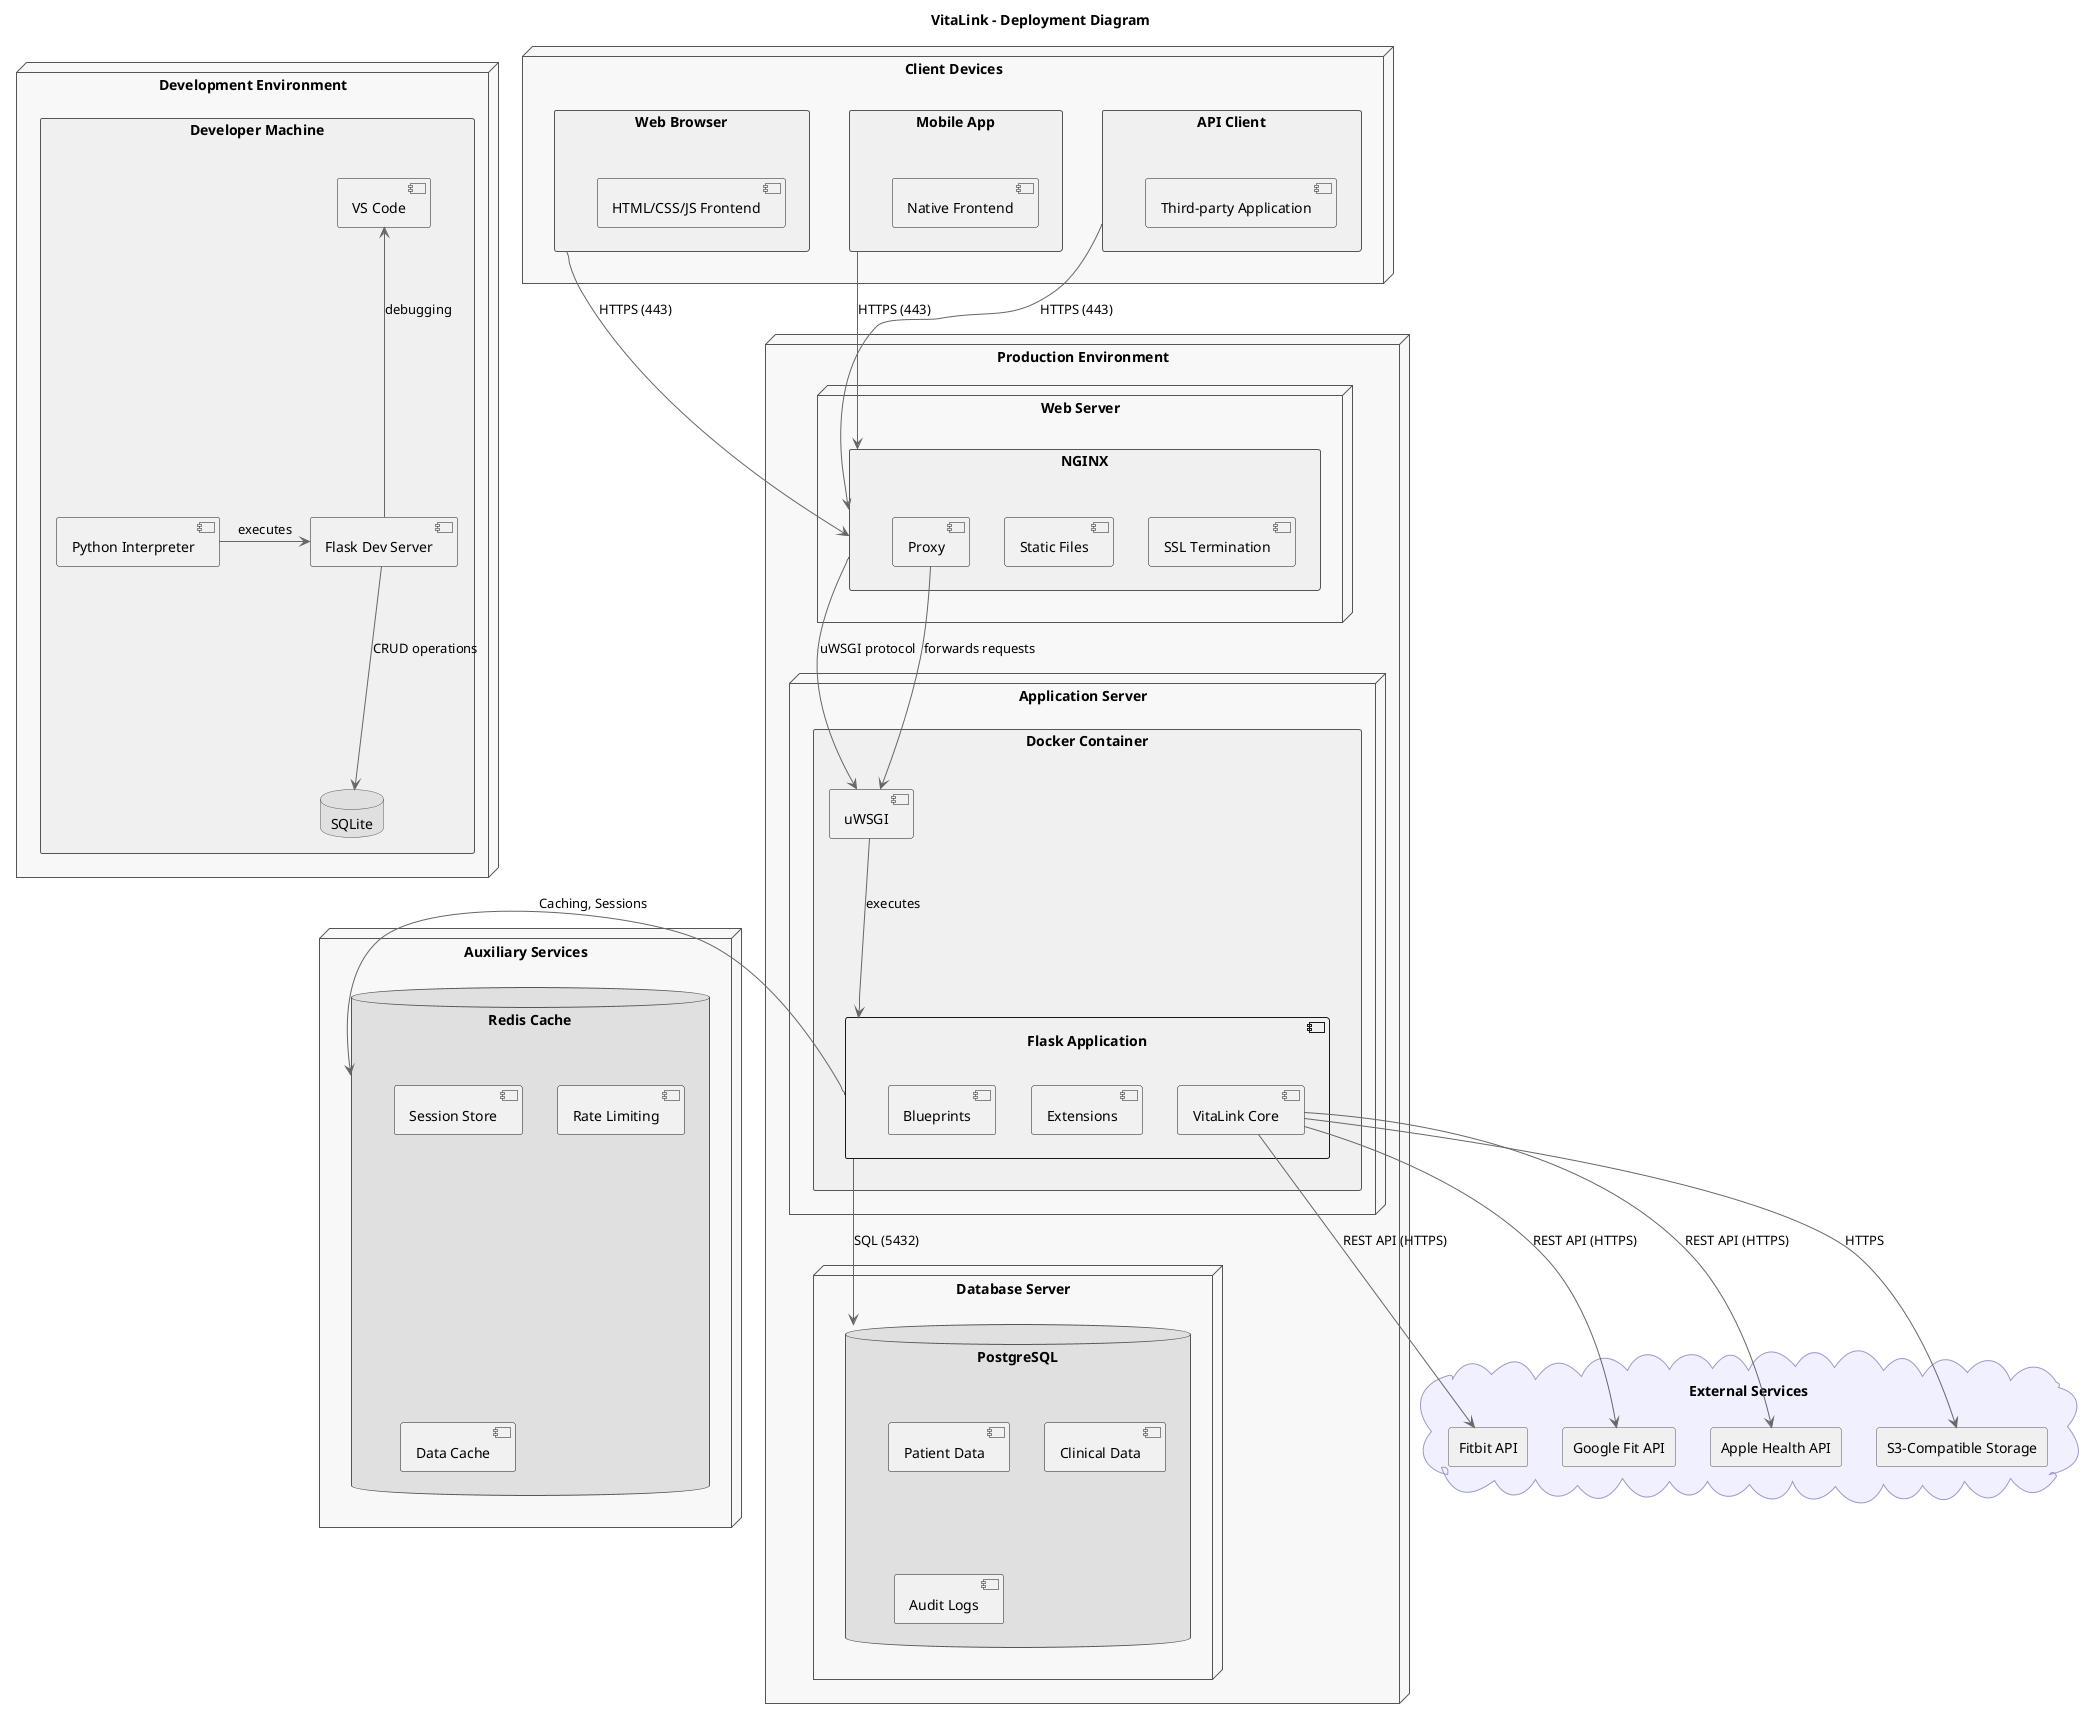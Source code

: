 @startuml VitaLink - Deployment Diagram

' Stile e configurazione
skinparam rectangle {
    BackgroundColor #f0f0f0
    BorderColor #555555
}
skinparam database {
    BackgroundColor #e0e0e0
    BorderColor #555555
}
skinparam node {
    BackgroundColor #f8f8f8
    BorderColor #555555
}
skinparam cloud {
    BackgroundColor #f0f0ff
    BorderColor #9999cc
}
skinparam arrow {
    Color #666666
}

title VitaLink - Deployment Diagram

' Dispositivi client
node "Client Devices" as ClientDevices {
    rectangle "Web Browser" as WebBrowser {
        component "HTML/CSS/JS Frontend" as WebFrontend
    }
    
    rectangle "Mobile App" as MobileApp {
        component "Native Frontend" as MobileFrontend
    }

    rectangle "API Client" as APIClientDevice {
        component "Third-party Application" as APIApp
    }
}

' Ambiente di sviluppo locale
node "Development Environment" as DevEnv {
    rectangle "Developer Machine" as DevMachine {
        component "VS Code" as VSCode
        component "Python Interpreter" as PythonDev
        component "Flask Dev Server" as FlaskDev
        database "SQLite" as SqliteDev
    }
}

' Ambiente di produzione
node "Production Environment" as ProdEnv {
    ' Server web
    node "Web Server" as WebServer {
        rectangle "NGINX" as Nginx {
            component "SSL Termination" as SSL
            component "Static Files" as StaticFiles
            component "Proxy" as Proxy
        }
    }
    
    ' Server applicativo
    node "Application Server" as AppServer {
        rectangle "Docker Container" as DockerContainer {
            component "uWSGI" as uWSGI
            component "Flask Application" as FlaskApp {
                component "VitaLink Core" as VitaLinkCore
                component "Extensions" as FlaskExt
                component "Blueprints" as Blueprints
            }
        }
    }
    
    ' Database server
    node "Database Server" as DBServer {
        database "PostgreSQL" as PostgreSQL {
            component "Patient Data" as PatientData
            component "Clinical Data" as ClinicalData
            component "Audit Logs" as AuditLogs
        }
    }
}

' Cloud services
cloud "External Services" as ExternalServices {
    rectangle "Fitbit API" as FitbitAPI
    rectangle "Google Fit API" as GoogleFitAPI
    rectangle "Apple Health API" as AppleHealthAPI
    rectangle "S3-Compatible Storage" as S3Storage
}

' Development connections
PythonDev -right-> FlaskDev : "executes"
FlaskDev -down-> SqliteDev : "CRUD operations"
FlaskDev -up-> VSCode : "debugging"

' Client to server connections
WebBrowser -down-> Nginx : "HTTPS (443)"
MobileApp -down-> Nginx : "HTTPS (443)"
APIClientDevice -down-> Nginx : "HTTPS (443)"

' Server internal connections
Nginx -down-> uWSGI : "uWSGI protocol"
Proxy -down-> uWSGI : "forwards requests"
uWSGI -down-> FlaskApp : "executes"
FlaskApp -down-> PostgreSQL : "SQL (5432)"

' External service connections
VitaLinkCore -down-> FitbitAPI : "REST API (HTTPS)"
VitaLinkCore -down-> GoogleFitAPI : "REST API (HTTPS)"
VitaLinkCore -down-> AppleHealthAPI : "REST API (HTTPS)"
VitaLinkCore -down-> S3Storage : "HTTPS"

' Cache and message queue
node "Auxiliary Services" as AuxServices {
    database "Redis Cache" as Redis {
        component "Session Store" as Sessions
        component "Rate Limiting" as RateLimiting
        component "Data Cache" as DataCache
    }
}

' Auxiliary connections
FlaskApp -left-> Redis : "Caching, Sessions"

@enduml
